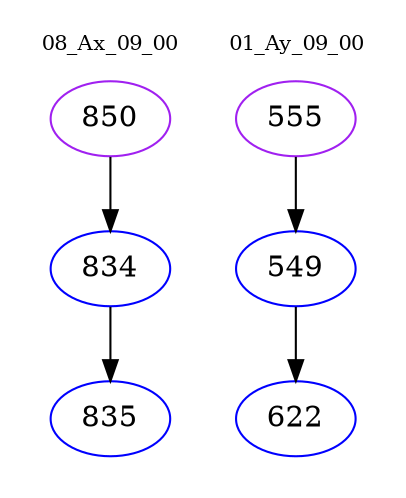 digraph{
subgraph cluster_0 {
color = white
label = "08_Ax_09_00";
fontsize=10;
T0_850 [label="850", color="purple"]
T0_850 -> T0_834 [color="black"]
T0_834 [label="834", color="blue"]
T0_834 -> T0_835 [color="black"]
T0_835 [label="835", color="blue"]
}
subgraph cluster_1 {
color = white
label = "01_Ay_09_00";
fontsize=10;
T1_555 [label="555", color="purple"]
T1_555 -> T1_549 [color="black"]
T1_549 [label="549", color="blue"]
T1_549 -> T1_622 [color="black"]
T1_622 [label="622", color="blue"]
}
}
